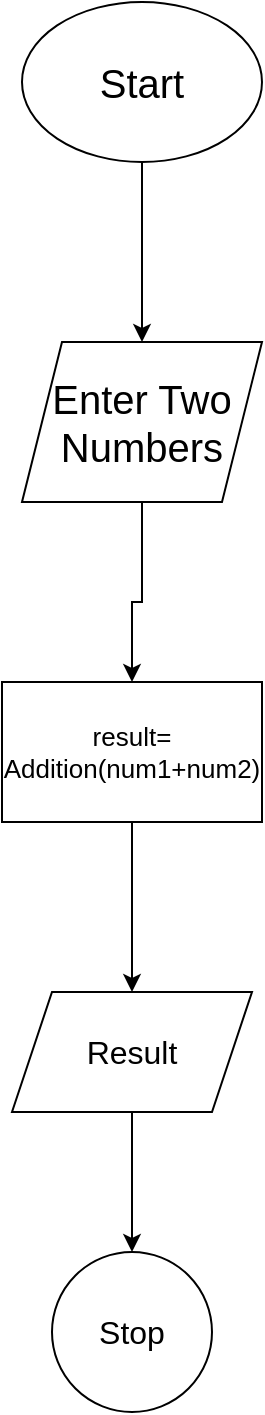 <mxfile version="22.1.21" type="device">
  <diagram name="Page-1" id="nem4wGb0H2v3EEpigJfF">
    <mxGraphModel dx="955" dy="506" grid="1" gridSize="10" guides="1" tooltips="1" connect="1" arrows="1" fold="1" page="1" pageScale="1" pageWidth="850" pageHeight="1100" math="0" shadow="0">
      <root>
        <mxCell id="0" />
        <mxCell id="1" parent="0" />
        <mxCell id="RGP8zwrcFJWfab5B-1JW-3" value="" style="edgeStyle=orthogonalEdgeStyle;rounded=0;orthogonalLoop=1;jettySize=auto;html=1;" edge="1" parent="1" source="RGP8zwrcFJWfab5B-1JW-1" target="RGP8zwrcFJWfab5B-1JW-2">
          <mxGeometry relative="1" as="geometry" />
        </mxCell>
        <mxCell id="RGP8zwrcFJWfab5B-1JW-1" value="&lt;font style=&quot;font-size: 20px;&quot;&gt;Start&lt;/font&gt;" style="ellipse;whiteSpace=wrap;html=1;" vertex="1" parent="1">
          <mxGeometry x="340" width="120" height="80" as="geometry" />
        </mxCell>
        <mxCell id="RGP8zwrcFJWfab5B-1JW-5" value="" style="edgeStyle=orthogonalEdgeStyle;rounded=0;orthogonalLoop=1;jettySize=auto;html=1;" edge="1" parent="1" source="RGP8zwrcFJWfab5B-1JW-2" target="RGP8zwrcFJWfab5B-1JW-4">
          <mxGeometry relative="1" as="geometry">
            <Array as="points">
              <mxPoint x="400" y="300" />
              <mxPoint x="395" y="300" />
            </Array>
          </mxGeometry>
        </mxCell>
        <mxCell id="RGP8zwrcFJWfab5B-1JW-2" value="&lt;font style=&quot;font-size: 20px;&quot;&gt;Enter Two Numbers&lt;/font&gt;" style="shape=parallelogram;perimeter=parallelogramPerimeter;whiteSpace=wrap;html=1;fixedSize=1;" vertex="1" parent="1">
          <mxGeometry x="340" y="170" width="120" height="80" as="geometry" />
        </mxCell>
        <mxCell id="RGP8zwrcFJWfab5B-1JW-10" value="" style="edgeStyle=orthogonalEdgeStyle;rounded=0;orthogonalLoop=1;jettySize=auto;html=1;" edge="1" parent="1" source="RGP8zwrcFJWfab5B-1JW-4" target="RGP8zwrcFJWfab5B-1JW-9">
          <mxGeometry relative="1" as="geometry" />
        </mxCell>
        <mxCell id="RGP8zwrcFJWfab5B-1JW-4" value="&lt;font style=&quot;font-size: 13px;&quot;&gt;result= Addition(num1+num2)&lt;/font&gt;" style="whiteSpace=wrap;html=1;" vertex="1" parent="1">
          <mxGeometry x="330" y="340" width="130" height="70" as="geometry" />
        </mxCell>
        <mxCell id="RGP8zwrcFJWfab5B-1JW-12" value="" style="edgeStyle=orthogonalEdgeStyle;rounded=0;orthogonalLoop=1;jettySize=auto;html=1;" edge="1" parent="1" source="RGP8zwrcFJWfab5B-1JW-9" target="RGP8zwrcFJWfab5B-1JW-11">
          <mxGeometry relative="1" as="geometry" />
        </mxCell>
        <mxCell id="RGP8zwrcFJWfab5B-1JW-9" value="&lt;font style=&quot;font-size: 16px;&quot;&gt;Result&lt;/font&gt;" style="shape=parallelogram;perimeter=parallelogramPerimeter;whiteSpace=wrap;html=1;fixedSize=1;" vertex="1" parent="1">
          <mxGeometry x="335" y="495" width="120" height="60" as="geometry" />
        </mxCell>
        <mxCell id="RGP8zwrcFJWfab5B-1JW-11" value="&lt;font style=&quot;font-size: 16px;&quot;&gt;Stop&lt;/font&gt;" style="ellipse;whiteSpace=wrap;html=1;" vertex="1" parent="1">
          <mxGeometry x="355" y="625" width="80" height="80" as="geometry" />
        </mxCell>
      </root>
    </mxGraphModel>
  </diagram>
</mxfile>
